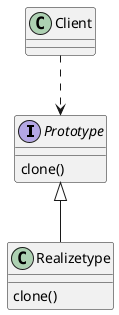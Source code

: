 @startuml

interface Prototype
Class Realizetype
Class Client

Prototype <|-- Realizetype
Client..>Prototype


interface Prototype{
    clone()
}
Class Realizetype{
 clone()
}
@enduml